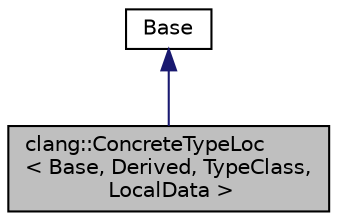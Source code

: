 digraph "clang::ConcreteTypeLoc&lt; Base, Derived, TypeClass, LocalData &gt;"
{
 // LATEX_PDF_SIZE
  bgcolor="transparent";
  edge [fontname="Helvetica",fontsize="10",labelfontname="Helvetica",labelfontsize="10"];
  node [fontname="Helvetica",fontsize="10",shape=record];
  Node1 [label="clang::ConcreteTypeLoc\l\< Base, Derived, TypeClass,\l LocalData \>",height=0.2,width=0.4,color="black", fillcolor="grey75", style="filled", fontcolor="black",tooltip="A metaprogramming base class for TypeLoc classes which correspond to a particular Type subclass."];
  Node2 -> Node1 [dir="back",color="midnightblue",fontsize="10",style="solid",fontname="Helvetica"];
  Node2 [label="Base",height=0.2,width=0.4,color="black",URL="$classBase.html",tooltip=" "];
}
